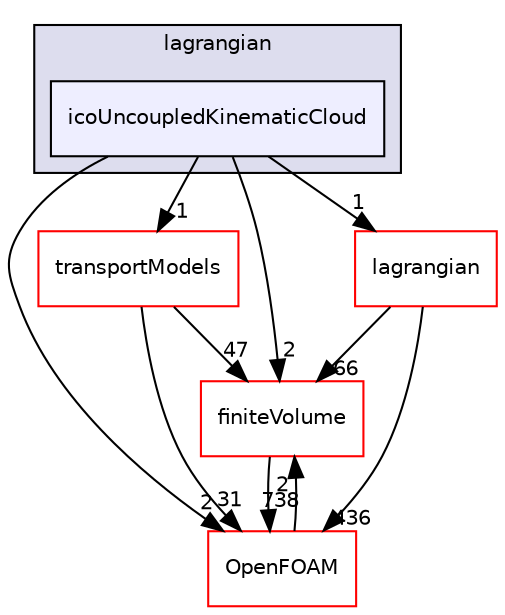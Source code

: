 digraph "src/postProcessing/functionObjects/lagrangian/icoUncoupledKinematicCloud" {
  bgcolor=transparent;
  compound=true
  node [ fontsize="10", fontname="Helvetica"];
  edge [ labelfontsize="10", labelfontname="Helvetica"];
  subgraph clusterdir_572b053bb34ea85501b24d2370e40d5c {
    graph [ bgcolor="#ddddee", pencolor="black", label="lagrangian" fontname="Helvetica", fontsize="10", URL="dir_572b053bb34ea85501b24d2370e40d5c.html"]
  dir_158d2d8a973fdf4206a890ad9c7483e7 [shape=box, label="icoUncoupledKinematicCloud", style="filled", fillcolor="#eeeeff", pencolor="black", URL="dir_158d2d8a973fdf4206a890ad9c7483e7.html"];
  }
  dir_9bd15774b555cf7259a6fa18f99fe99b [shape=box label="finiteVolume" color="red" URL="dir_9bd15774b555cf7259a6fa18f99fe99b.html"];
  dir_c5473ff19b20e6ec4dfe5c310b3778a8 [shape=box label="OpenFOAM" color="red" URL="dir_c5473ff19b20e6ec4dfe5c310b3778a8.html"];
  dir_9415e59289a6feeb24164dafa70a594f [shape=box label="transportModels" color="red" URL="dir_9415e59289a6feeb24164dafa70a594f.html"];
  dir_f8c25efc4b6f6a8502a42d5af7554d23 [shape=box label="lagrangian" color="red" URL="dir_f8c25efc4b6f6a8502a42d5af7554d23.html"];
  dir_9bd15774b555cf7259a6fa18f99fe99b->dir_c5473ff19b20e6ec4dfe5c310b3778a8 [headlabel="738", labeldistance=1.5 headhref="dir_000898_001898.html"];
  dir_158d2d8a973fdf4206a890ad9c7483e7->dir_9bd15774b555cf7259a6fa18f99fe99b [headlabel="2", labeldistance=1.5 headhref="dir_002512_000898.html"];
  dir_158d2d8a973fdf4206a890ad9c7483e7->dir_c5473ff19b20e6ec4dfe5c310b3778a8 [headlabel="2", labeldistance=1.5 headhref="dir_002512_001898.html"];
  dir_158d2d8a973fdf4206a890ad9c7483e7->dir_9415e59289a6feeb24164dafa70a594f [headlabel="1", labeldistance=1.5 headhref="dir_002512_000916.html"];
  dir_158d2d8a973fdf4206a890ad9c7483e7->dir_f8c25efc4b6f6a8502a42d5af7554d23 [headlabel="1", labeldistance=1.5 headhref="dir_002512_001366.html"];
  dir_c5473ff19b20e6ec4dfe5c310b3778a8->dir_9bd15774b555cf7259a6fa18f99fe99b [headlabel="2", labeldistance=1.5 headhref="dir_001898_000898.html"];
  dir_9415e59289a6feeb24164dafa70a594f->dir_9bd15774b555cf7259a6fa18f99fe99b [headlabel="47", labeldistance=1.5 headhref="dir_000916_000898.html"];
  dir_9415e59289a6feeb24164dafa70a594f->dir_c5473ff19b20e6ec4dfe5c310b3778a8 [headlabel="31", labeldistance=1.5 headhref="dir_000916_001898.html"];
  dir_f8c25efc4b6f6a8502a42d5af7554d23->dir_9bd15774b555cf7259a6fa18f99fe99b [headlabel="66", labeldistance=1.5 headhref="dir_001366_000898.html"];
  dir_f8c25efc4b6f6a8502a42d5af7554d23->dir_c5473ff19b20e6ec4dfe5c310b3778a8 [headlabel="436", labeldistance=1.5 headhref="dir_001366_001898.html"];
}

